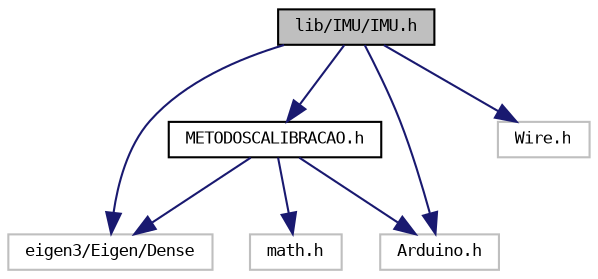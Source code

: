 digraph "lib/IMU/IMU.h"
{
 // LATEX_PDF_SIZE
  bgcolor="transparent";
  edge [fontname="DejaVuSansMono",fontsize="8",labelfontname="DejaVuSansMono",labelfontsize="8"];
  node [fontname="DejaVuSansMono",fontsize="8",shape=record];
  Node1 [label="lib/IMU/IMU.h",height=0.2,width=0.4,color="black", fillcolor="grey75", style="filled", fontcolor="black",tooltip=" "];
  Node1 -> Node2 [color="midnightblue",fontsize="8",style="solid",fontname="DejaVuSansMono"];
  Node2 [label="METODOSCALIBRACAO.h",height=0.2,width=0.4,color="black",URL="$METODOSCALIBRACAO_8h.html",tooltip="biblioteca contendo algoritmos de calibracao para acelerometro e magnetometro. Para correto funcionam..."];
  Node2 -> Node3 [color="midnightblue",fontsize="8",style="solid",fontname="DejaVuSansMono"];
  Node3 [label="eigen3/Eigen/Dense",height=0.2,width=0.4,color="grey75",tooltip=" "];
  Node2 -> Node4 [color="midnightblue",fontsize="8",style="solid",fontname="DejaVuSansMono"];
  Node4 [label="math.h",height=0.2,width=0.4,color="grey75",tooltip=" "];
  Node2 -> Node5 [color="midnightblue",fontsize="8",style="solid",fontname="DejaVuSansMono"];
  Node5 [label="Arduino.h",height=0.2,width=0.4,color="grey75",tooltip=" "];
  Node1 -> Node5 [color="midnightblue",fontsize="8",style="solid",fontname="DejaVuSansMono"];
  Node1 -> Node6 [color="midnightblue",fontsize="8",style="solid",fontname="DejaVuSansMono"];
  Node6 [label="Wire.h",height=0.2,width=0.4,color="grey75",tooltip=" "];
  Node1 -> Node3 [color="midnightblue",fontsize="8",style="solid",fontname="DejaVuSansMono"];
}
